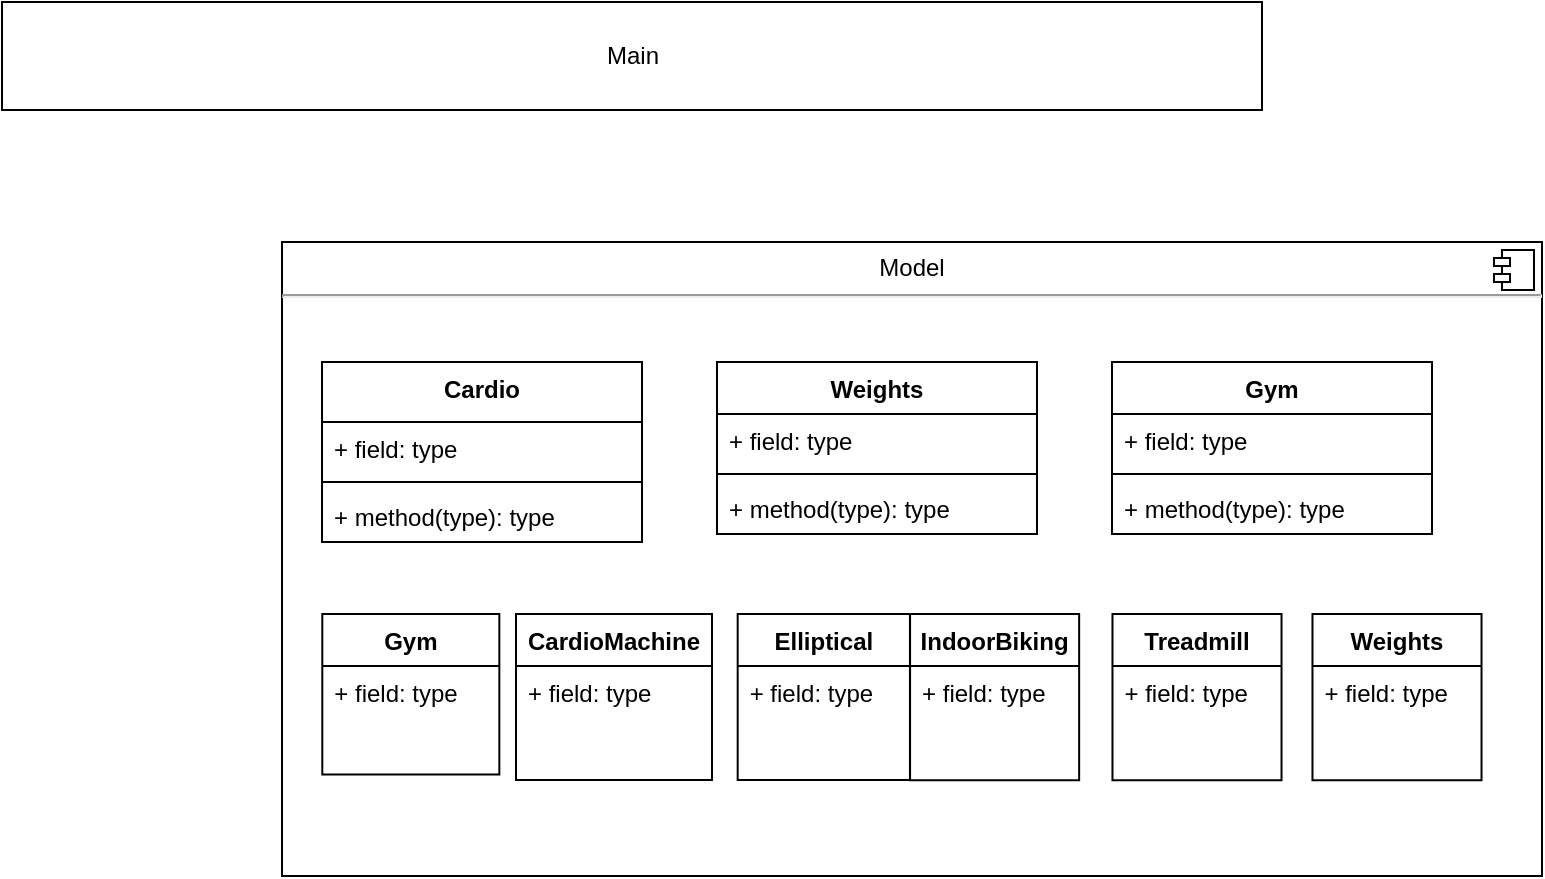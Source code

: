 <mxfile version="12.2.2" type="device" pages="1"><diagram id="j_2axfxEJl3ZmxHd7F-5" name="Page-1"><mxGraphModel dx="928" dy="519" grid="1" gridSize="10" guides="1" tooltips="1" connect="1" arrows="1" fold="1" page="1" pageScale="1" pageWidth="850" pageHeight="1100" math="0" shadow="0"><root><mxCell id="0"/><mxCell id="1" parent="0"/><mxCell id="DLmQzIDOLERXMpnDTaEN-14" value="&lt;p style=&quot;margin: 0px ; margin-top: 6px ; text-align: center&quot;&gt;Model&lt;/p&gt;&lt;hr&gt;&lt;p style=&quot;margin: 0px ; margin-left: 8px&quot;&gt;&lt;br&gt;&lt;/p&gt;" style="align=left;overflow=fill;html=1;" parent="1" vertex="1"><mxGeometry x="150" y="220" width="630" height="317" as="geometry"/></mxCell><mxCell id="DLmQzIDOLERXMpnDTaEN-15" value="" style="shape=component;jettyWidth=8;jettyHeight=4;" parent="DLmQzIDOLERXMpnDTaEN-14" vertex="1"><mxGeometry x="1" width="20" height="20" relative="1" as="geometry"><mxPoint x="-24" y="4" as="offset"/></mxGeometry></mxCell><mxCell id="DLmQzIDOLERXMpnDTaEN-16" value="Gym" style="swimlane;fontStyle=1;align=center;verticalAlign=top;childLayout=stackLayout;horizontal=1;startSize=26;horizontalStack=0;resizeParent=1;resizeParentMax=0;resizeLast=0;collapsible=1;marginBottom=0;" parent="DLmQzIDOLERXMpnDTaEN-14" vertex="1"><mxGeometry x="20.152" y="186.044" width="88.519" height="80.224" as="geometry"/></mxCell><mxCell id="DLmQzIDOLERXMpnDTaEN-17" value="+ field: type" style="text;strokeColor=none;fillColor=none;align=left;verticalAlign=top;spacingLeft=4;spacingRight=4;overflow=hidden;rotatable=0;points=[[0,0.5],[1,0.5]];portConstraint=eastwest;" parent="DLmQzIDOLERXMpnDTaEN-16" vertex="1"><mxGeometry y="26" width="88.519" height="54.224" as="geometry"/></mxCell><mxCell id="DLmQzIDOLERXMpnDTaEN-21" value="CardioMachine" style="swimlane;fontStyle=1;align=center;verticalAlign=top;childLayout=stackLayout;horizontal=1;startSize=26;horizontalStack=0;resizeParent=1;resizeParentMax=0;resizeLast=0;collapsible=1;marginBottom=0;" parent="DLmQzIDOLERXMpnDTaEN-14" vertex="1"><mxGeometry x="117" y="186.044" width="98" height="82.897" as="geometry"><mxRectangle x="111.646" y="51" width="110" height="26" as="alternateBounds"/></mxGeometry></mxCell><mxCell id="DLmQzIDOLERXMpnDTaEN-22" value="+ field: type" style="text;strokeColor=none;fillColor=none;align=left;verticalAlign=top;spacingLeft=4;spacingRight=4;overflow=hidden;rotatable=0;points=[[0,0.5],[1,0.5]];portConstraint=eastwest;" parent="DLmQzIDOLERXMpnDTaEN-21" vertex="1"><mxGeometry y="26" width="98" height="56.897" as="geometry"/></mxCell><mxCell id="DLmQzIDOLERXMpnDTaEN-29" value="Elliptical" style="swimlane;fontStyle=1;align=center;verticalAlign=top;childLayout=stackLayout;horizontal=1;startSize=26;horizontalStack=0;resizeParent=1;resizeParentMax=0;resizeLast=0;collapsible=1;marginBottom=0;" parent="DLmQzIDOLERXMpnDTaEN-14" vertex="1"><mxGeometry x="227.842" y="186.044" width="86.127" height="82.897" as="geometry"><mxRectangle x="207.342" y="51" width="80" height="26" as="alternateBounds"/></mxGeometry></mxCell><mxCell id="DLmQzIDOLERXMpnDTaEN-30" value="+ field: type" style="text;strokeColor=none;fillColor=none;align=left;verticalAlign=top;spacingLeft=4;spacingRight=4;overflow=hidden;rotatable=0;points=[[0,0.5],[1,0.5]];portConstraint=eastwest;" parent="DLmQzIDOLERXMpnDTaEN-29" vertex="1"><mxGeometry y="26" width="86.127" height="56.897" as="geometry"/></mxCell><mxCell id="DLmQzIDOLERXMpnDTaEN-33" value="IndoorBiking" style="swimlane;fontStyle=1;align=center;verticalAlign=top;childLayout=stackLayout;horizontal=1;startSize=26;horizontalStack=0;resizeParent=1;resizeParentMax=0;resizeLast=0;collapsible=1;marginBottom=0;" parent="DLmQzIDOLERXMpnDTaEN-14" vertex="1"><mxGeometry x="314.038" y="186.044" width="84.532" height="83.06" as="geometry"><mxRectangle x="309.038" y="51" width="100" height="26" as="alternateBounds"/></mxGeometry></mxCell><mxCell id="DLmQzIDOLERXMpnDTaEN-34" value="+ field: type" style="text;strokeColor=none;fillColor=none;align=left;verticalAlign=top;spacingLeft=4;spacingRight=4;overflow=hidden;rotatable=0;points=[[0,0.5],[1,0.5]];portConstraint=eastwest;" parent="DLmQzIDOLERXMpnDTaEN-33" vertex="1"><mxGeometry y="26" width="84.532" height="57.06" as="geometry"/></mxCell><mxCell id="DLmQzIDOLERXMpnDTaEN-67" value="Treadmill" style="swimlane;fontStyle=1;align=center;verticalAlign=top;childLayout=stackLayout;horizontal=1;startSize=26;horizontalStack=0;resizeParent=1;resizeParentMax=0;resizeLast=0;collapsible=1;marginBottom=0;" parent="DLmQzIDOLERXMpnDTaEN-14" vertex="1"><mxGeometry x="415.234" y="186.044" width="84.532" height="83.06" as="geometry"><mxRectangle x="415.234" y="51" width="80" height="26" as="alternateBounds"/></mxGeometry></mxCell><mxCell id="DLmQzIDOLERXMpnDTaEN-68" value="+ field: type" style="text;strokeColor=none;fillColor=none;align=left;verticalAlign=top;spacingLeft=4;spacingRight=4;overflow=hidden;rotatable=0;points=[[0,0.5],[1,0.5]];portConstraint=eastwest;" parent="DLmQzIDOLERXMpnDTaEN-67" vertex="1"><mxGeometry y="26" width="84.532" height="57.06" as="geometry"/></mxCell><mxCell id="yDfQmf5sO1PcjLTyKw1E-2" value="Weights&#10;" style="swimlane;fontStyle=1;align=center;verticalAlign=top;childLayout=stackLayout;horizontal=1;startSize=26;horizontalStack=0;resizeParent=1;resizeParentMax=0;resizeLast=0;collapsible=1;marginBottom=0;" vertex="1" parent="DLmQzIDOLERXMpnDTaEN-14"><mxGeometry x="515.234" y="186.044" width="84.532" height="83.06" as="geometry"><mxRectangle x="415.234" y="51" width="80" height="26" as="alternateBounds"/></mxGeometry></mxCell><mxCell id="yDfQmf5sO1PcjLTyKw1E-3" value="+ field: type" style="text;strokeColor=none;fillColor=none;align=left;verticalAlign=top;spacingLeft=4;spacingRight=4;overflow=hidden;rotatable=0;points=[[0,0.5],[1,0.5]];portConstraint=eastwest;" vertex="1" parent="yDfQmf5sO1PcjLTyKw1E-2"><mxGeometry y="26" width="84.532" height="57.06" as="geometry"/></mxCell><mxCell id="yDfQmf5sO1PcjLTyKw1E-12" value="Cardio" style="swimlane;fontStyle=1;align=center;verticalAlign=top;childLayout=stackLayout;horizontal=1;startSize=30;horizontalStack=0;resizeParent=1;resizeParentMax=0;resizeLast=0;collapsible=1;marginBottom=0;" vertex="1" parent="DLmQzIDOLERXMpnDTaEN-14"><mxGeometry x="20" y="60" width="160" height="90" as="geometry"/></mxCell><mxCell id="yDfQmf5sO1PcjLTyKw1E-13" value="+ field: type" style="text;strokeColor=none;fillColor=none;align=left;verticalAlign=top;spacingLeft=4;spacingRight=4;overflow=hidden;rotatable=0;points=[[0,0.5],[1,0.5]];portConstraint=eastwest;" vertex="1" parent="yDfQmf5sO1PcjLTyKw1E-12"><mxGeometry y="30" width="160" height="26" as="geometry"/></mxCell><mxCell id="yDfQmf5sO1PcjLTyKw1E-14" value="" style="line;strokeWidth=1;fillColor=none;align=left;verticalAlign=middle;spacingTop=-1;spacingLeft=3;spacingRight=3;rotatable=0;labelPosition=right;points=[];portConstraint=eastwest;" vertex="1" parent="yDfQmf5sO1PcjLTyKw1E-12"><mxGeometry y="56" width="160" height="8" as="geometry"/></mxCell><mxCell id="yDfQmf5sO1PcjLTyKw1E-15" value="+ method(type): type" style="text;strokeColor=none;fillColor=none;align=left;verticalAlign=top;spacingLeft=4;spacingRight=4;overflow=hidden;rotatable=0;points=[[0,0.5],[1,0.5]];portConstraint=eastwest;" vertex="1" parent="yDfQmf5sO1PcjLTyKw1E-12"><mxGeometry y="64" width="160" height="26" as="geometry"/></mxCell><mxCell id="yDfQmf5sO1PcjLTyKw1E-16" value="Weights&#10;" style="swimlane;fontStyle=1;align=center;verticalAlign=top;childLayout=stackLayout;horizontal=1;startSize=26;horizontalStack=0;resizeParent=1;resizeParentMax=0;resizeLast=0;collapsible=1;marginBottom=0;" vertex="1" parent="DLmQzIDOLERXMpnDTaEN-14"><mxGeometry x="217.5" y="60" width="160" height="86" as="geometry"/></mxCell><mxCell id="yDfQmf5sO1PcjLTyKw1E-17" value="+ field: type" style="text;strokeColor=none;fillColor=none;align=left;verticalAlign=top;spacingLeft=4;spacingRight=4;overflow=hidden;rotatable=0;points=[[0,0.5],[1,0.5]];portConstraint=eastwest;" vertex="1" parent="yDfQmf5sO1PcjLTyKw1E-16"><mxGeometry y="26" width="160" height="26" as="geometry"/></mxCell><mxCell id="yDfQmf5sO1PcjLTyKw1E-18" value="" style="line;strokeWidth=1;fillColor=none;align=left;verticalAlign=middle;spacingTop=-1;spacingLeft=3;spacingRight=3;rotatable=0;labelPosition=right;points=[];portConstraint=eastwest;" vertex="1" parent="yDfQmf5sO1PcjLTyKw1E-16"><mxGeometry y="52" width="160" height="8" as="geometry"/></mxCell><mxCell id="yDfQmf5sO1PcjLTyKw1E-19" value="+ method(type): type" style="text;strokeColor=none;fillColor=none;align=left;verticalAlign=top;spacingLeft=4;spacingRight=4;overflow=hidden;rotatable=0;points=[[0,0.5],[1,0.5]];portConstraint=eastwest;" vertex="1" parent="yDfQmf5sO1PcjLTyKw1E-16"><mxGeometry y="60" width="160" height="26" as="geometry"/></mxCell><mxCell id="yDfQmf5sO1PcjLTyKw1E-20" value="Gym" style="swimlane;fontStyle=1;align=center;verticalAlign=top;childLayout=stackLayout;horizontal=1;startSize=26;horizontalStack=0;resizeParent=1;resizeParentMax=0;resizeLast=0;collapsible=1;marginBottom=0;" vertex="1" parent="DLmQzIDOLERXMpnDTaEN-14"><mxGeometry x="415" y="60" width="160" height="86" as="geometry"/></mxCell><mxCell id="yDfQmf5sO1PcjLTyKw1E-21" value="+ field: type" style="text;strokeColor=none;fillColor=none;align=left;verticalAlign=top;spacingLeft=4;spacingRight=4;overflow=hidden;rotatable=0;points=[[0,0.5],[1,0.5]];portConstraint=eastwest;" vertex="1" parent="yDfQmf5sO1PcjLTyKw1E-20"><mxGeometry y="26" width="160" height="26" as="geometry"/></mxCell><mxCell id="yDfQmf5sO1PcjLTyKw1E-22" value="" style="line;strokeWidth=1;fillColor=none;align=left;verticalAlign=middle;spacingTop=-1;spacingLeft=3;spacingRight=3;rotatable=0;labelPosition=right;points=[];portConstraint=eastwest;" vertex="1" parent="yDfQmf5sO1PcjLTyKw1E-20"><mxGeometry y="52" width="160" height="8" as="geometry"/></mxCell><mxCell id="yDfQmf5sO1PcjLTyKw1E-23" value="+ method(type): type" style="text;strokeColor=none;fillColor=none;align=left;verticalAlign=top;spacingLeft=4;spacingRight=4;overflow=hidden;rotatable=0;points=[[0,0.5],[1,0.5]];portConstraint=eastwest;" vertex="1" parent="yDfQmf5sO1PcjLTyKw1E-20"><mxGeometry y="60" width="160" height="26" as="geometry"/></mxCell><mxCell id="DLmQzIDOLERXMpnDTaEN-42" value="Main&lt;br&gt;" style="html=1;" parent="1" vertex="1"><mxGeometry x="10" y="100" width="630" height="54" as="geometry"/></mxCell></root></mxGraphModel></diagram></mxfile>